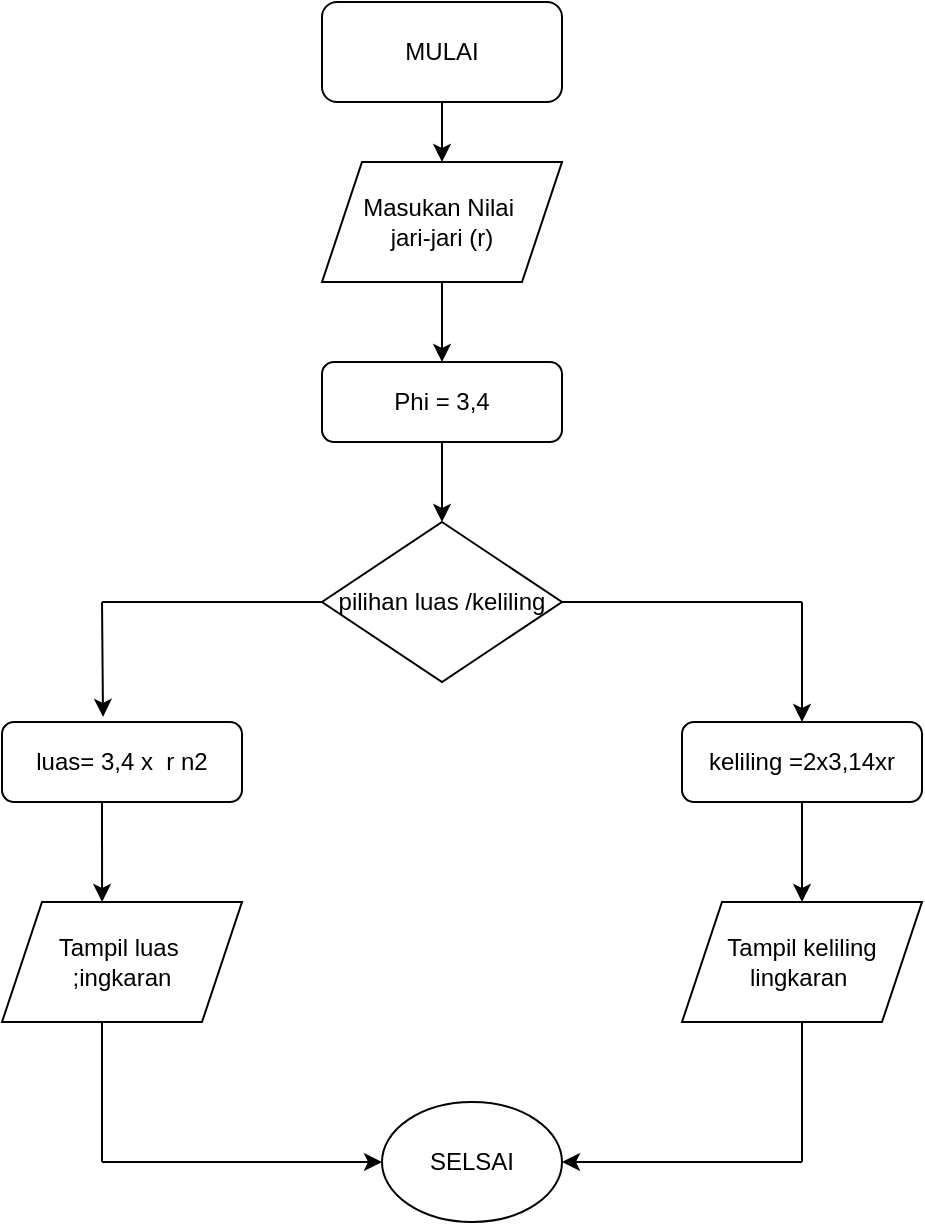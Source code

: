 <mxfile version="22.0.4" type="github">
  <diagram name="Page-1" id="Scijkkj-o8jOquP19RDk">
    <mxGraphModel dx="1023" dy="554" grid="1" gridSize="10" guides="1" tooltips="1" connect="1" arrows="1" fold="1" page="1" pageScale="1" pageWidth="850" pageHeight="1100" math="0" shadow="0">
      <root>
        <mxCell id="0" />
        <mxCell id="1" parent="0" />
        <mxCell id="PvdWN3Yj-T3pBZ5vGWAb-1" value="MULAI" style="rounded=1;whiteSpace=wrap;html=1;" vertex="1" parent="1">
          <mxGeometry x="240" y="200" width="120" height="50" as="geometry" />
        </mxCell>
        <mxCell id="PvdWN3Yj-T3pBZ5vGWAb-2" value="Masukan Nilai&amp;nbsp;&lt;br&gt;jari-jari (r)" style="shape=parallelogram;perimeter=parallelogramPerimeter;whiteSpace=wrap;html=1;fixedSize=1;" vertex="1" parent="1">
          <mxGeometry x="240" y="280" width="120" height="60" as="geometry" />
        </mxCell>
        <mxCell id="PvdWN3Yj-T3pBZ5vGWAb-3" value="Phi = 3,4" style="rounded=1;whiteSpace=wrap;html=1;" vertex="1" parent="1">
          <mxGeometry x="240" y="380" width="120" height="40" as="geometry" />
        </mxCell>
        <mxCell id="PvdWN3Yj-T3pBZ5vGWAb-5" value="pilihan luas /keliling" style="rhombus;whiteSpace=wrap;html=1;" vertex="1" parent="1">
          <mxGeometry x="240" y="460" width="120" height="80" as="geometry" />
        </mxCell>
        <mxCell id="PvdWN3Yj-T3pBZ5vGWAb-6" value="luas= 3,4 x&amp;nbsp; r n2" style="rounded=1;whiteSpace=wrap;html=1;" vertex="1" parent="1">
          <mxGeometry x="80" y="560" width="120" height="40" as="geometry" />
        </mxCell>
        <mxCell id="PvdWN3Yj-T3pBZ5vGWAb-7" value="keliling =2x3,14xr" style="rounded=1;whiteSpace=wrap;html=1;" vertex="1" parent="1">
          <mxGeometry x="420" y="560" width="120" height="40" as="geometry" />
        </mxCell>
        <mxCell id="PvdWN3Yj-T3pBZ5vGWAb-8" value="Tampil luas&amp;nbsp;&lt;br&gt;;ingkaran" style="shape=parallelogram;perimeter=parallelogramPerimeter;whiteSpace=wrap;html=1;fixedSize=1;" vertex="1" parent="1">
          <mxGeometry x="80" y="650" width="120" height="60" as="geometry" />
        </mxCell>
        <mxCell id="PvdWN3Yj-T3pBZ5vGWAb-9" value="Tampil keliling lingkaran&amp;nbsp;" style="shape=parallelogram;perimeter=parallelogramPerimeter;whiteSpace=wrap;html=1;fixedSize=1;" vertex="1" parent="1">
          <mxGeometry x="420" y="650" width="120" height="60" as="geometry" />
        </mxCell>
        <mxCell id="PvdWN3Yj-T3pBZ5vGWAb-10" value="SELSAI" style="ellipse;whiteSpace=wrap;html=1;" vertex="1" parent="1">
          <mxGeometry x="270" y="750" width="90" height="60" as="geometry" />
        </mxCell>
        <mxCell id="PvdWN3Yj-T3pBZ5vGWAb-11" value="" style="endArrow=classic;html=1;rounded=0;entryX=0.5;entryY=0;entryDx=0;entryDy=0;" edge="1" parent="1" target="PvdWN3Yj-T3pBZ5vGWAb-2">
          <mxGeometry width="50" height="50" relative="1" as="geometry">
            <mxPoint x="300" y="250" as="sourcePoint" />
            <mxPoint x="350" y="200" as="targetPoint" />
          </mxGeometry>
        </mxCell>
        <mxCell id="PvdWN3Yj-T3pBZ5vGWAb-12" value="" style="endArrow=classic;html=1;rounded=0;entryX=0.5;entryY=0;entryDx=0;entryDy=0;" edge="1" parent="1" target="PvdWN3Yj-T3pBZ5vGWAb-3">
          <mxGeometry width="50" height="50" relative="1" as="geometry">
            <mxPoint x="300" y="340" as="sourcePoint" />
            <mxPoint x="350" y="290" as="targetPoint" />
          </mxGeometry>
        </mxCell>
        <mxCell id="PvdWN3Yj-T3pBZ5vGWAb-13" value="" style="endArrow=classic;html=1;rounded=0;" edge="1" parent="1" target="PvdWN3Yj-T3pBZ5vGWAb-5">
          <mxGeometry width="50" height="50" relative="1" as="geometry">
            <mxPoint x="300" y="420" as="sourcePoint" />
            <mxPoint x="350" y="370" as="targetPoint" />
          </mxGeometry>
        </mxCell>
        <mxCell id="PvdWN3Yj-T3pBZ5vGWAb-14" value="" style="endArrow=none;html=1;rounded=0;" edge="1" parent="1">
          <mxGeometry width="50" height="50" relative="1" as="geometry">
            <mxPoint x="130" y="500" as="sourcePoint" />
            <mxPoint x="240" y="500" as="targetPoint" />
          </mxGeometry>
        </mxCell>
        <mxCell id="PvdWN3Yj-T3pBZ5vGWAb-15" value="" style="endArrow=classic;html=1;rounded=0;entryX=0.421;entryY=-0.064;entryDx=0;entryDy=0;entryPerimeter=0;" edge="1" parent="1" target="PvdWN3Yj-T3pBZ5vGWAb-6">
          <mxGeometry width="50" height="50" relative="1" as="geometry">
            <mxPoint x="130" y="500" as="sourcePoint" />
            <mxPoint x="180" y="450" as="targetPoint" />
          </mxGeometry>
        </mxCell>
        <mxCell id="PvdWN3Yj-T3pBZ5vGWAb-16" value="" style="endArrow=none;html=1;rounded=0;" edge="1" parent="1">
          <mxGeometry width="50" height="50" relative="1" as="geometry">
            <mxPoint x="360" y="500" as="sourcePoint" />
            <mxPoint x="480" y="500" as="targetPoint" />
          </mxGeometry>
        </mxCell>
        <mxCell id="PvdWN3Yj-T3pBZ5vGWAb-18" value="" style="endArrow=classic;html=1;rounded=0;entryX=0.5;entryY=0;entryDx=0;entryDy=0;" edge="1" parent="1" target="PvdWN3Yj-T3pBZ5vGWAb-7">
          <mxGeometry width="50" height="50" relative="1" as="geometry">
            <mxPoint x="480" y="500" as="sourcePoint" />
            <mxPoint x="530" y="450" as="targetPoint" />
          </mxGeometry>
        </mxCell>
        <mxCell id="PvdWN3Yj-T3pBZ5vGWAb-20" value="" style="endArrow=classic;html=1;rounded=0;entryX=0.417;entryY=0;entryDx=0;entryDy=0;entryPerimeter=0;" edge="1" parent="1" target="PvdWN3Yj-T3pBZ5vGWAb-8">
          <mxGeometry width="50" height="50" relative="1" as="geometry">
            <mxPoint x="130" y="600" as="sourcePoint" />
            <mxPoint x="180" y="550" as="targetPoint" />
          </mxGeometry>
        </mxCell>
        <mxCell id="PvdWN3Yj-T3pBZ5vGWAb-21" value="" style="endArrow=classic;html=1;rounded=0;" edge="1" parent="1" target="PvdWN3Yj-T3pBZ5vGWAb-9">
          <mxGeometry width="50" height="50" relative="1" as="geometry">
            <mxPoint x="480" y="600" as="sourcePoint" />
            <mxPoint x="530" y="550" as="targetPoint" />
          </mxGeometry>
        </mxCell>
        <mxCell id="PvdWN3Yj-T3pBZ5vGWAb-26" value="" style="endArrow=none;html=1;rounded=0;" edge="1" parent="1">
          <mxGeometry width="50" height="50" relative="1" as="geometry">
            <mxPoint x="130" y="780" as="sourcePoint" />
            <mxPoint x="130" y="710" as="targetPoint" />
          </mxGeometry>
        </mxCell>
        <mxCell id="PvdWN3Yj-T3pBZ5vGWAb-27" value="" style="endArrow=none;html=1;rounded=0;" edge="1" parent="1">
          <mxGeometry width="50" height="50" relative="1" as="geometry">
            <mxPoint x="480" y="780" as="sourcePoint" />
            <mxPoint x="480" y="710" as="targetPoint" />
          </mxGeometry>
        </mxCell>
        <mxCell id="PvdWN3Yj-T3pBZ5vGWAb-30" value="" style="endArrow=classic;html=1;rounded=0;entryX=0;entryY=0.5;entryDx=0;entryDy=0;" edge="1" parent="1" target="PvdWN3Yj-T3pBZ5vGWAb-10">
          <mxGeometry width="50" height="50" relative="1" as="geometry">
            <mxPoint x="130" y="780" as="sourcePoint" />
            <mxPoint x="180" y="730" as="targetPoint" />
          </mxGeometry>
        </mxCell>
        <mxCell id="PvdWN3Yj-T3pBZ5vGWAb-31" value="" style="endArrow=classic;html=1;rounded=0;entryX=1;entryY=0.5;entryDx=0;entryDy=0;" edge="1" parent="1" target="PvdWN3Yj-T3pBZ5vGWAb-10">
          <mxGeometry width="50" height="50" relative="1" as="geometry">
            <mxPoint x="480" y="780" as="sourcePoint" />
            <mxPoint x="530" y="730" as="targetPoint" />
          </mxGeometry>
        </mxCell>
      </root>
    </mxGraphModel>
  </diagram>
</mxfile>
